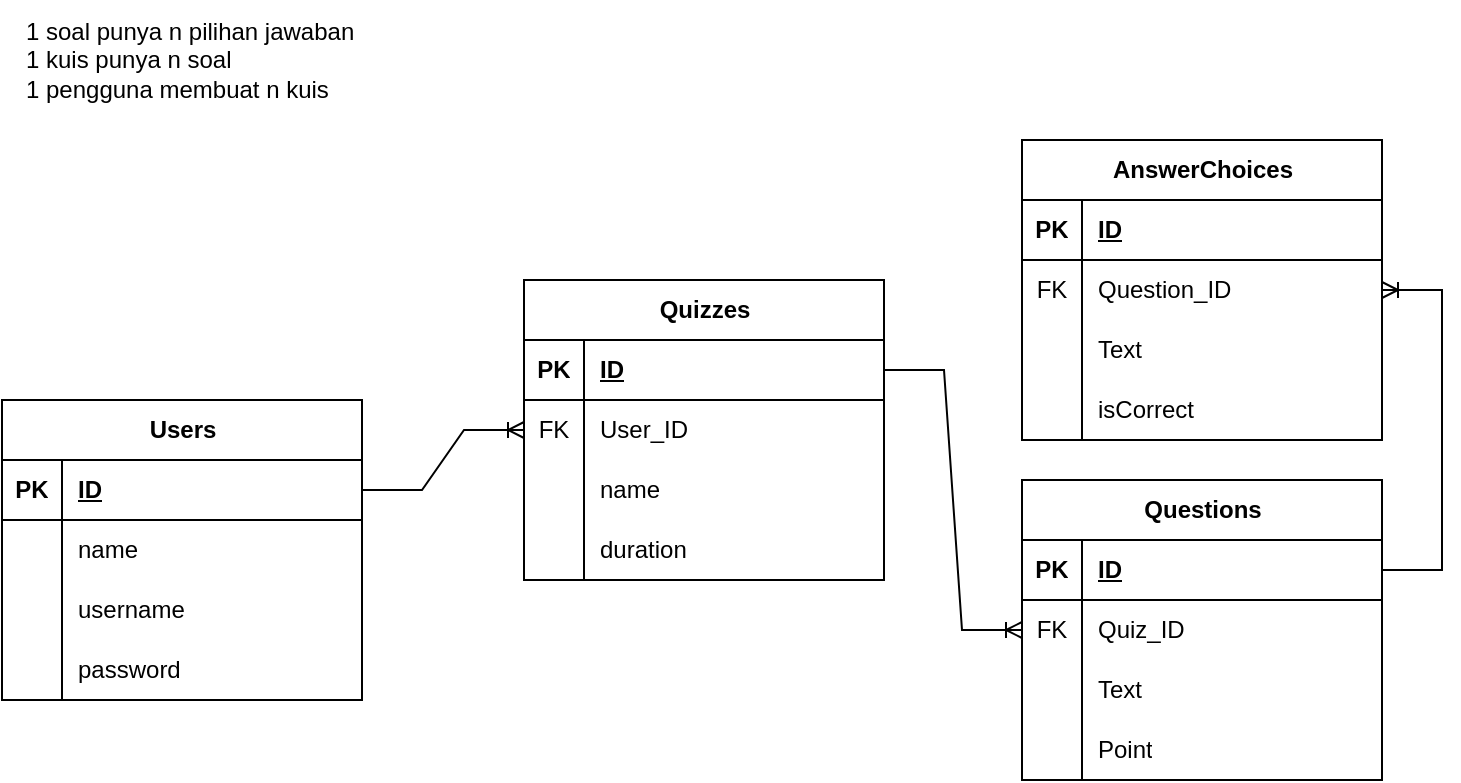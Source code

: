 <mxfile version="20.8.16" type="device"><diagram name="Page-1" id="4_trGBmFMJBd9TX4BweV"><mxGraphModel dx="1316" dy="572" grid="1" gridSize="10" guides="1" tooltips="1" connect="1" arrows="1" fold="1" page="1" pageScale="1" pageWidth="850" pageHeight="1100" math="0" shadow="0"><root><mxCell id="0"/><mxCell id="1" parent="0"/><mxCell id="PG027wTDPnmSPkFJewwO-2" value="Questions" style="shape=table;startSize=30;container=1;collapsible=1;childLayout=tableLayout;fixedRows=1;rowLines=0;fontStyle=1;align=center;resizeLast=1;html=1;" parent="1" vertex="1"><mxGeometry x="550" y="330" width="180" height="150" as="geometry"/></mxCell><mxCell id="PG027wTDPnmSPkFJewwO-3" value="" style="shape=tableRow;horizontal=0;startSize=0;swimlaneHead=0;swimlaneBody=0;fillColor=none;collapsible=0;dropTarget=0;points=[[0,0.5],[1,0.5]];portConstraint=eastwest;top=0;left=0;right=0;bottom=1;" parent="PG027wTDPnmSPkFJewwO-2" vertex="1"><mxGeometry y="30" width="180" height="30" as="geometry"/></mxCell><mxCell id="PG027wTDPnmSPkFJewwO-4" value="PK" style="shape=partialRectangle;connectable=0;fillColor=none;top=0;left=0;bottom=0;right=0;fontStyle=1;overflow=hidden;whiteSpace=wrap;html=1;" parent="PG027wTDPnmSPkFJewwO-3" vertex="1"><mxGeometry width="30" height="30" as="geometry"><mxRectangle width="30" height="30" as="alternateBounds"/></mxGeometry></mxCell><mxCell id="PG027wTDPnmSPkFJewwO-5" value="ID" style="shape=partialRectangle;connectable=0;fillColor=none;top=0;left=0;bottom=0;right=0;align=left;spacingLeft=6;fontStyle=5;overflow=hidden;whiteSpace=wrap;html=1;" parent="PG027wTDPnmSPkFJewwO-3" vertex="1"><mxGeometry x="30" width="150" height="30" as="geometry"><mxRectangle width="150" height="30" as="alternateBounds"/></mxGeometry></mxCell><mxCell id="PG027wTDPnmSPkFJewwO-65" style="shape=tableRow;horizontal=0;startSize=0;swimlaneHead=0;swimlaneBody=0;fillColor=none;collapsible=0;dropTarget=0;points=[[0,0.5],[1,0.5]];portConstraint=eastwest;top=0;left=0;right=0;bottom=0;" parent="PG027wTDPnmSPkFJewwO-2" vertex="1"><mxGeometry y="60" width="180" height="30" as="geometry"/></mxCell><mxCell id="PG027wTDPnmSPkFJewwO-66" value="FK" style="shape=partialRectangle;connectable=0;fillColor=none;top=0;left=0;bottom=0;right=0;editable=1;overflow=hidden;whiteSpace=wrap;html=1;" parent="PG027wTDPnmSPkFJewwO-65" vertex="1"><mxGeometry width="30" height="30" as="geometry"><mxRectangle width="30" height="30" as="alternateBounds"/></mxGeometry></mxCell><mxCell id="PG027wTDPnmSPkFJewwO-67" value="Quiz_ID" style="shape=partialRectangle;connectable=0;fillColor=none;top=0;left=0;bottom=0;right=0;align=left;spacingLeft=6;overflow=hidden;whiteSpace=wrap;html=1;" parent="PG027wTDPnmSPkFJewwO-65" vertex="1"><mxGeometry x="30" width="150" height="30" as="geometry"><mxRectangle width="150" height="30" as="alternateBounds"/></mxGeometry></mxCell><mxCell id="PG027wTDPnmSPkFJewwO-9" value="" style="shape=tableRow;horizontal=0;startSize=0;swimlaneHead=0;swimlaneBody=0;fillColor=none;collapsible=0;dropTarget=0;points=[[0,0.5],[1,0.5]];portConstraint=eastwest;top=0;left=0;right=0;bottom=0;" parent="PG027wTDPnmSPkFJewwO-2" vertex="1"><mxGeometry y="90" width="180" height="30" as="geometry"/></mxCell><mxCell id="PG027wTDPnmSPkFJewwO-10" value="" style="shape=partialRectangle;connectable=0;fillColor=none;top=0;left=0;bottom=0;right=0;editable=1;overflow=hidden;whiteSpace=wrap;html=1;" parent="PG027wTDPnmSPkFJewwO-9" vertex="1"><mxGeometry width="30" height="30" as="geometry"><mxRectangle width="30" height="30" as="alternateBounds"/></mxGeometry></mxCell><mxCell id="PG027wTDPnmSPkFJewwO-11" value="Text" style="shape=partialRectangle;connectable=0;fillColor=none;top=0;left=0;bottom=0;right=0;align=left;spacingLeft=6;overflow=hidden;whiteSpace=wrap;html=1;" parent="PG027wTDPnmSPkFJewwO-9" vertex="1"><mxGeometry x="30" width="150" height="30" as="geometry"><mxRectangle width="150" height="30" as="alternateBounds"/></mxGeometry></mxCell><mxCell id="PG027wTDPnmSPkFJewwO-12" value="" style="shape=tableRow;horizontal=0;startSize=0;swimlaneHead=0;swimlaneBody=0;fillColor=none;collapsible=0;dropTarget=0;points=[[0,0.5],[1,0.5]];portConstraint=eastwest;top=0;left=0;right=0;bottom=0;" parent="PG027wTDPnmSPkFJewwO-2" vertex="1"><mxGeometry y="120" width="180" height="30" as="geometry"/></mxCell><mxCell id="PG027wTDPnmSPkFJewwO-13" value="" style="shape=partialRectangle;connectable=0;fillColor=none;top=0;left=0;bottom=0;right=0;editable=1;overflow=hidden;whiteSpace=wrap;html=1;" parent="PG027wTDPnmSPkFJewwO-12" vertex="1"><mxGeometry width="30" height="30" as="geometry"><mxRectangle width="30" height="30" as="alternateBounds"/></mxGeometry></mxCell><mxCell id="PG027wTDPnmSPkFJewwO-14" value="Point" style="shape=partialRectangle;connectable=0;fillColor=none;top=0;left=0;bottom=0;right=0;align=left;spacingLeft=6;overflow=hidden;whiteSpace=wrap;html=1;" parent="PG027wTDPnmSPkFJewwO-12" vertex="1"><mxGeometry x="30" width="150" height="30" as="geometry"><mxRectangle width="150" height="30" as="alternateBounds"/></mxGeometry></mxCell><mxCell id="PG027wTDPnmSPkFJewwO-41" value="AnswerChoices" style="shape=table;startSize=30;container=1;collapsible=1;childLayout=tableLayout;fixedRows=1;rowLines=0;fontStyle=1;align=center;resizeLast=1;html=1;" parent="1" vertex="1"><mxGeometry x="550" y="160" width="180" height="150" as="geometry"/></mxCell><mxCell id="PG027wTDPnmSPkFJewwO-42" value="" style="shape=tableRow;horizontal=0;startSize=0;swimlaneHead=0;swimlaneBody=0;fillColor=none;collapsible=0;dropTarget=0;points=[[0,0.5],[1,0.5]];portConstraint=eastwest;top=0;left=0;right=0;bottom=1;" parent="PG027wTDPnmSPkFJewwO-41" vertex="1"><mxGeometry y="30" width="180" height="30" as="geometry"/></mxCell><mxCell id="PG027wTDPnmSPkFJewwO-43" value="PK" style="shape=partialRectangle;connectable=0;fillColor=none;top=0;left=0;bottom=0;right=0;fontStyle=1;overflow=hidden;whiteSpace=wrap;html=1;" parent="PG027wTDPnmSPkFJewwO-42" vertex="1"><mxGeometry width="30" height="30" as="geometry"><mxRectangle width="30" height="30" as="alternateBounds"/></mxGeometry></mxCell><mxCell id="PG027wTDPnmSPkFJewwO-44" value="ID" style="shape=partialRectangle;connectable=0;fillColor=none;top=0;left=0;bottom=0;right=0;align=left;spacingLeft=6;fontStyle=5;overflow=hidden;whiteSpace=wrap;html=1;" parent="PG027wTDPnmSPkFJewwO-42" vertex="1"><mxGeometry x="30" width="150" height="30" as="geometry"><mxRectangle width="150" height="30" as="alternateBounds"/></mxGeometry></mxCell><mxCell id="PG027wTDPnmSPkFJewwO-45" value="" style="shape=tableRow;horizontal=0;startSize=0;swimlaneHead=0;swimlaneBody=0;fillColor=none;collapsible=0;dropTarget=0;points=[[0,0.5],[1,0.5]];portConstraint=eastwest;top=0;left=0;right=0;bottom=0;" parent="PG027wTDPnmSPkFJewwO-41" vertex="1"><mxGeometry y="60" width="180" height="30" as="geometry"/></mxCell><mxCell id="PG027wTDPnmSPkFJewwO-46" value="FK" style="shape=partialRectangle;connectable=0;fillColor=none;top=0;left=0;bottom=0;right=0;editable=1;overflow=hidden;whiteSpace=wrap;html=1;" parent="PG027wTDPnmSPkFJewwO-45" vertex="1"><mxGeometry width="30" height="30" as="geometry"><mxRectangle width="30" height="30" as="alternateBounds"/></mxGeometry></mxCell><mxCell id="PG027wTDPnmSPkFJewwO-47" value="Question_ID" style="shape=partialRectangle;connectable=0;fillColor=none;top=0;left=0;bottom=0;right=0;align=left;spacingLeft=6;overflow=hidden;whiteSpace=wrap;html=1;" parent="PG027wTDPnmSPkFJewwO-45" vertex="1"><mxGeometry x="30" width="150" height="30" as="geometry"><mxRectangle width="150" height="30" as="alternateBounds"/></mxGeometry></mxCell><mxCell id="PG027wTDPnmSPkFJewwO-49" style="shape=tableRow;horizontal=0;startSize=0;swimlaneHead=0;swimlaneBody=0;fillColor=none;collapsible=0;dropTarget=0;points=[[0,0.5],[1,0.5]];portConstraint=eastwest;top=0;left=0;right=0;bottom=0;" parent="PG027wTDPnmSPkFJewwO-41" vertex="1"><mxGeometry y="90" width="180" height="30" as="geometry"/></mxCell><mxCell id="PG027wTDPnmSPkFJewwO-50" style="shape=partialRectangle;connectable=0;fillColor=none;top=0;left=0;bottom=0;right=0;editable=1;overflow=hidden;whiteSpace=wrap;html=1;" parent="PG027wTDPnmSPkFJewwO-49" vertex="1"><mxGeometry width="30" height="30" as="geometry"><mxRectangle width="30" height="30" as="alternateBounds"/></mxGeometry></mxCell><mxCell id="PG027wTDPnmSPkFJewwO-51" value="Text" style="shape=partialRectangle;connectable=0;fillColor=none;top=0;left=0;bottom=0;right=0;align=left;spacingLeft=6;overflow=hidden;whiteSpace=wrap;html=1;" parent="PG027wTDPnmSPkFJewwO-49" vertex="1"><mxGeometry x="30" width="150" height="30" as="geometry"><mxRectangle width="150" height="30" as="alternateBounds"/></mxGeometry></mxCell><mxCell id="o7ghzxlqncYxB-2X15R1-1" style="shape=tableRow;horizontal=0;startSize=0;swimlaneHead=0;swimlaneBody=0;fillColor=none;collapsible=0;dropTarget=0;points=[[0,0.5],[1,0.5]];portConstraint=eastwest;top=0;left=0;right=0;bottom=0;" parent="PG027wTDPnmSPkFJewwO-41" vertex="1"><mxGeometry y="120" width="180" height="30" as="geometry"/></mxCell><mxCell id="o7ghzxlqncYxB-2X15R1-2" style="shape=partialRectangle;connectable=0;fillColor=none;top=0;left=0;bottom=0;right=0;editable=1;overflow=hidden;whiteSpace=wrap;html=1;" parent="o7ghzxlqncYxB-2X15R1-1" vertex="1"><mxGeometry width="30" height="30" as="geometry"><mxRectangle width="30" height="30" as="alternateBounds"/></mxGeometry></mxCell><mxCell id="o7ghzxlqncYxB-2X15R1-3" value="isCorrect" style="shape=partialRectangle;connectable=0;fillColor=none;top=0;left=0;bottom=0;right=0;align=left;spacingLeft=6;overflow=hidden;whiteSpace=wrap;html=1;" parent="o7ghzxlqncYxB-2X15R1-1" vertex="1"><mxGeometry x="30" width="150" height="30" as="geometry"><mxRectangle width="150" height="30" as="alternateBounds"/></mxGeometry></mxCell><mxCell id="PG027wTDPnmSPkFJewwO-48" value="1 soal punya n pilihan jawaban&lt;br&gt;1 kuis punya n soal&lt;br&gt;1 pengguna membuat n kuis" style="text;html=1;strokeColor=none;fillColor=none;align=left;verticalAlign=middle;whiteSpace=wrap;rounded=0;" parent="1" vertex="1"><mxGeometry x="50" y="90" width="200" height="60" as="geometry"/></mxCell><mxCell id="PG027wTDPnmSPkFJewwO-52" value="Quizzes" style="shape=table;startSize=30;container=1;collapsible=1;childLayout=tableLayout;fixedRows=1;rowLines=0;fontStyle=1;align=center;resizeLast=1;html=1;" parent="1" vertex="1"><mxGeometry x="301" y="230" width="180" height="150" as="geometry"/></mxCell><mxCell id="PG027wTDPnmSPkFJewwO-53" value="" style="shape=tableRow;horizontal=0;startSize=0;swimlaneHead=0;swimlaneBody=0;fillColor=none;collapsible=0;dropTarget=0;points=[[0,0.5],[1,0.5]];portConstraint=eastwest;top=0;left=0;right=0;bottom=1;" parent="PG027wTDPnmSPkFJewwO-52" vertex="1"><mxGeometry y="30" width="180" height="30" as="geometry"/></mxCell><mxCell id="PG027wTDPnmSPkFJewwO-54" value="PK" style="shape=partialRectangle;connectable=0;fillColor=none;top=0;left=0;bottom=0;right=0;fontStyle=1;overflow=hidden;whiteSpace=wrap;html=1;" parent="PG027wTDPnmSPkFJewwO-53" vertex="1"><mxGeometry width="30" height="30" as="geometry"><mxRectangle width="30" height="30" as="alternateBounds"/></mxGeometry></mxCell><mxCell id="PG027wTDPnmSPkFJewwO-55" value="ID" style="shape=partialRectangle;connectable=0;fillColor=none;top=0;left=0;bottom=0;right=0;align=left;spacingLeft=6;fontStyle=5;overflow=hidden;whiteSpace=wrap;html=1;" parent="PG027wTDPnmSPkFJewwO-53" vertex="1"><mxGeometry x="30" width="150" height="30" as="geometry"><mxRectangle width="150" height="30" as="alternateBounds"/></mxGeometry></mxCell><mxCell id="PG027wTDPnmSPkFJewwO-88" style="shape=tableRow;horizontal=0;startSize=0;swimlaneHead=0;swimlaneBody=0;fillColor=none;collapsible=0;dropTarget=0;points=[[0,0.5],[1,0.5]];portConstraint=eastwest;top=0;left=0;right=0;bottom=0;" parent="PG027wTDPnmSPkFJewwO-52" vertex="1"><mxGeometry y="60" width="180" height="30" as="geometry"/></mxCell><mxCell id="PG027wTDPnmSPkFJewwO-89" value="FK" style="shape=partialRectangle;connectable=0;fillColor=none;top=0;left=0;bottom=0;right=0;editable=1;overflow=hidden;whiteSpace=wrap;html=1;" parent="PG027wTDPnmSPkFJewwO-88" vertex="1"><mxGeometry width="30" height="30" as="geometry"><mxRectangle width="30" height="30" as="alternateBounds"/></mxGeometry></mxCell><mxCell id="PG027wTDPnmSPkFJewwO-90" value="User_ID" style="shape=partialRectangle;connectable=0;fillColor=none;top=0;left=0;bottom=0;right=0;align=left;spacingLeft=6;overflow=hidden;whiteSpace=wrap;html=1;" parent="PG027wTDPnmSPkFJewwO-88" vertex="1"><mxGeometry x="30" width="150" height="30" as="geometry"><mxRectangle width="150" height="30" as="alternateBounds"/></mxGeometry></mxCell><mxCell id="PG027wTDPnmSPkFJewwO-59" value="" style="shape=tableRow;horizontal=0;startSize=0;swimlaneHead=0;swimlaneBody=0;fillColor=none;collapsible=0;dropTarget=0;points=[[0,0.5],[1,0.5]];portConstraint=eastwest;top=0;left=0;right=0;bottom=0;" parent="PG027wTDPnmSPkFJewwO-52" vertex="1"><mxGeometry y="90" width="180" height="30" as="geometry"/></mxCell><mxCell id="PG027wTDPnmSPkFJewwO-60" value="" style="shape=partialRectangle;connectable=0;fillColor=none;top=0;left=0;bottom=0;right=0;editable=1;overflow=hidden;whiteSpace=wrap;html=1;" parent="PG027wTDPnmSPkFJewwO-59" vertex="1"><mxGeometry width="30" height="30" as="geometry"><mxRectangle width="30" height="30" as="alternateBounds"/></mxGeometry></mxCell><mxCell id="PG027wTDPnmSPkFJewwO-61" value="name" style="shape=partialRectangle;connectable=0;fillColor=none;top=0;left=0;bottom=0;right=0;align=left;spacingLeft=6;overflow=hidden;whiteSpace=wrap;html=1;" parent="PG027wTDPnmSPkFJewwO-59" vertex="1"><mxGeometry x="30" width="150" height="30" as="geometry"><mxRectangle width="150" height="30" as="alternateBounds"/></mxGeometry></mxCell><mxCell id="PG027wTDPnmSPkFJewwO-69" style="shape=tableRow;horizontal=0;startSize=0;swimlaneHead=0;swimlaneBody=0;fillColor=none;collapsible=0;dropTarget=0;points=[[0,0.5],[1,0.5]];portConstraint=eastwest;top=0;left=0;right=0;bottom=0;" parent="PG027wTDPnmSPkFJewwO-52" vertex="1"><mxGeometry y="120" width="180" height="30" as="geometry"/></mxCell><mxCell id="PG027wTDPnmSPkFJewwO-70" style="shape=partialRectangle;connectable=0;fillColor=none;top=0;left=0;bottom=0;right=0;editable=1;overflow=hidden;whiteSpace=wrap;html=1;" parent="PG027wTDPnmSPkFJewwO-69" vertex="1"><mxGeometry width="30" height="30" as="geometry"><mxRectangle width="30" height="30" as="alternateBounds"/></mxGeometry></mxCell><mxCell id="PG027wTDPnmSPkFJewwO-71" value="duration" style="shape=partialRectangle;connectable=0;fillColor=none;top=0;left=0;bottom=0;right=0;align=left;spacingLeft=6;overflow=hidden;whiteSpace=wrap;html=1;" parent="PG027wTDPnmSPkFJewwO-69" vertex="1"><mxGeometry x="30" width="150" height="30" as="geometry"><mxRectangle width="150" height="30" as="alternateBounds"/></mxGeometry></mxCell><mxCell id="PG027wTDPnmSPkFJewwO-75" value="Users" style="shape=table;startSize=30;container=1;collapsible=1;childLayout=tableLayout;fixedRows=1;rowLines=0;fontStyle=1;align=center;resizeLast=1;html=1;" parent="1" vertex="1"><mxGeometry x="40" y="290" width="180" height="150" as="geometry"/></mxCell><mxCell id="PG027wTDPnmSPkFJewwO-76" value="" style="shape=tableRow;horizontal=0;startSize=0;swimlaneHead=0;swimlaneBody=0;fillColor=none;collapsible=0;dropTarget=0;points=[[0,0.5],[1,0.5]];portConstraint=eastwest;top=0;left=0;right=0;bottom=1;" parent="PG027wTDPnmSPkFJewwO-75" vertex="1"><mxGeometry y="30" width="180" height="30" as="geometry"/></mxCell><mxCell id="PG027wTDPnmSPkFJewwO-77" value="PK" style="shape=partialRectangle;connectable=0;fillColor=none;top=0;left=0;bottom=0;right=0;fontStyle=1;overflow=hidden;whiteSpace=wrap;html=1;" parent="PG027wTDPnmSPkFJewwO-76" vertex="1"><mxGeometry width="30" height="30" as="geometry"><mxRectangle width="30" height="30" as="alternateBounds"/></mxGeometry></mxCell><mxCell id="PG027wTDPnmSPkFJewwO-78" value="ID" style="shape=partialRectangle;connectable=0;fillColor=none;top=0;left=0;bottom=0;right=0;align=left;spacingLeft=6;fontStyle=5;overflow=hidden;whiteSpace=wrap;html=1;" parent="PG027wTDPnmSPkFJewwO-76" vertex="1"><mxGeometry x="30" width="150" height="30" as="geometry"><mxRectangle width="150" height="30" as="alternateBounds"/></mxGeometry></mxCell><mxCell id="PG027wTDPnmSPkFJewwO-79" value="" style="shape=tableRow;horizontal=0;startSize=0;swimlaneHead=0;swimlaneBody=0;fillColor=none;collapsible=0;dropTarget=0;points=[[0,0.5],[1,0.5]];portConstraint=eastwest;top=0;left=0;right=0;bottom=0;" parent="PG027wTDPnmSPkFJewwO-75" vertex="1"><mxGeometry y="60" width="180" height="30" as="geometry"/></mxCell><mxCell id="PG027wTDPnmSPkFJewwO-80" value="" style="shape=partialRectangle;connectable=0;fillColor=none;top=0;left=0;bottom=0;right=0;editable=1;overflow=hidden;whiteSpace=wrap;html=1;" parent="PG027wTDPnmSPkFJewwO-79" vertex="1"><mxGeometry width="30" height="30" as="geometry"><mxRectangle width="30" height="30" as="alternateBounds"/></mxGeometry></mxCell><mxCell id="PG027wTDPnmSPkFJewwO-81" value="name" style="shape=partialRectangle;connectable=0;fillColor=none;top=0;left=0;bottom=0;right=0;align=left;spacingLeft=6;overflow=hidden;whiteSpace=wrap;html=1;" parent="PG027wTDPnmSPkFJewwO-79" vertex="1"><mxGeometry x="30" width="150" height="30" as="geometry"><mxRectangle width="150" height="30" as="alternateBounds"/></mxGeometry></mxCell><mxCell id="VCCkcBzk7tVHXrvjfpM4-4" style="shape=tableRow;horizontal=0;startSize=0;swimlaneHead=0;swimlaneBody=0;fillColor=none;collapsible=0;dropTarget=0;points=[[0,0.5],[1,0.5]];portConstraint=eastwest;top=0;left=0;right=0;bottom=0;" vertex="1" parent="PG027wTDPnmSPkFJewwO-75"><mxGeometry y="90" width="180" height="30" as="geometry"/></mxCell><mxCell id="VCCkcBzk7tVHXrvjfpM4-5" style="shape=partialRectangle;connectable=0;fillColor=none;top=0;left=0;bottom=0;right=0;editable=1;overflow=hidden;whiteSpace=wrap;html=1;" vertex="1" parent="VCCkcBzk7tVHXrvjfpM4-4"><mxGeometry width="30" height="30" as="geometry"><mxRectangle width="30" height="30" as="alternateBounds"/></mxGeometry></mxCell><mxCell id="VCCkcBzk7tVHXrvjfpM4-6" value="username" style="shape=partialRectangle;connectable=0;fillColor=none;top=0;left=0;bottom=0;right=0;align=left;spacingLeft=6;overflow=hidden;whiteSpace=wrap;html=1;" vertex="1" parent="VCCkcBzk7tVHXrvjfpM4-4"><mxGeometry x="30" width="150" height="30" as="geometry"><mxRectangle width="150" height="30" as="alternateBounds"/></mxGeometry></mxCell><mxCell id="VCCkcBzk7tVHXrvjfpM4-1" style="shape=tableRow;horizontal=0;startSize=0;swimlaneHead=0;swimlaneBody=0;fillColor=none;collapsible=0;dropTarget=0;points=[[0,0.5],[1,0.5]];portConstraint=eastwest;top=0;left=0;right=0;bottom=0;" vertex="1" parent="PG027wTDPnmSPkFJewwO-75"><mxGeometry y="120" width="180" height="30" as="geometry"/></mxCell><mxCell id="VCCkcBzk7tVHXrvjfpM4-2" style="shape=partialRectangle;connectable=0;fillColor=none;top=0;left=0;bottom=0;right=0;editable=1;overflow=hidden;whiteSpace=wrap;html=1;" vertex="1" parent="VCCkcBzk7tVHXrvjfpM4-1"><mxGeometry width="30" height="30" as="geometry"><mxRectangle width="30" height="30" as="alternateBounds"/></mxGeometry></mxCell><mxCell id="VCCkcBzk7tVHXrvjfpM4-3" value="password" style="shape=partialRectangle;connectable=0;fillColor=none;top=0;left=0;bottom=0;right=0;align=left;spacingLeft=6;overflow=hidden;whiteSpace=wrap;html=1;" vertex="1" parent="VCCkcBzk7tVHXrvjfpM4-1"><mxGeometry x="30" width="150" height="30" as="geometry"><mxRectangle width="150" height="30" as="alternateBounds"/></mxGeometry></mxCell><mxCell id="PG027wTDPnmSPkFJewwO-94" value="" style="edgeStyle=entityRelationEdgeStyle;fontSize=12;html=1;endArrow=ERoneToMany;rounded=0;exitX=1;exitY=0.5;exitDx=0;exitDy=0;entryX=0;entryY=0.5;entryDx=0;entryDy=0;" parent="1" source="PG027wTDPnmSPkFJewwO-76" target="PG027wTDPnmSPkFJewwO-88" edge="1"><mxGeometry width="100" height="100" relative="1" as="geometry"><mxPoint x="370" y="360" as="sourcePoint"/><mxPoint x="260" y="510" as="targetPoint"/></mxGeometry></mxCell><mxCell id="PG027wTDPnmSPkFJewwO-95" value="" style="edgeStyle=entityRelationEdgeStyle;fontSize=12;html=1;endArrow=ERoneToMany;rounded=0;entryX=1;entryY=0.5;entryDx=0;entryDy=0;exitX=1;exitY=0.5;exitDx=0;exitDy=0;" parent="1" source="PG027wTDPnmSPkFJewwO-3" target="PG027wTDPnmSPkFJewwO-45" edge="1"><mxGeometry width="100" height="100" relative="1" as="geometry"><mxPoint x="500" y="470" as="sourcePoint"/><mxPoint x="420" y="360" as="targetPoint"/><Array as="points"><mxPoint x="740" y="540"/></Array></mxGeometry></mxCell><mxCell id="PG027wTDPnmSPkFJewwO-97" value="" style="edgeStyle=entityRelationEdgeStyle;fontSize=12;html=1;endArrow=ERoneToMany;rounded=0;entryX=0;entryY=0.5;entryDx=0;entryDy=0;exitX=1;exitY=0.5;exitDx=0;exitDy=0;" parent="1" source="PG027wTDPnmSPkFJewwO-53" target="PG027wTDPnmSPkFJewwO-65" edge="1"><mxGeometry width="100" height="100" relative="1" as="geometry"><mxPoint x="370" y="360" as="sourcePoint"/><mxPoint x="470" y="260" as="targetPoint"/></mxGeometry></mxCell></root></mxGraphModel></diagram></mxfile>